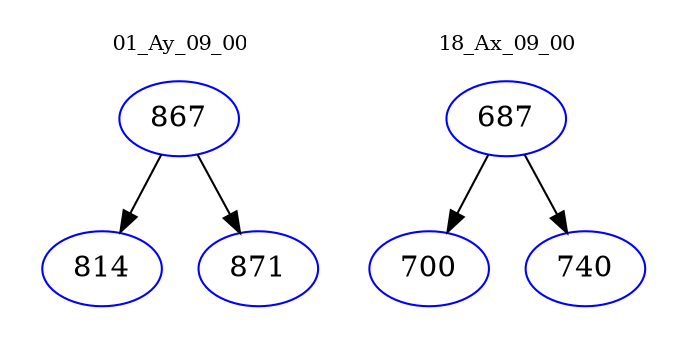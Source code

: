 digraph{
subgraph cluster_0 {
color = white
label = "01_Ay_09_00";
fontsize=10;
T0_867 [label="867", color="blue"]
T0_867 -> T0_814 [color="black"]
T0_814 [label="814", color="blue"]
T0_867 -> T0_871 [color="black"]
T0_871 [label="871", color="blue"]
}
subgraph cluster_1 {
color = white
label = "18_Ax_09_00";
fontsize=10;
T1_687 [label="687", color="blue"]
T1_687 -> T1_700 [color="black"]
T1_700 [label="700", color="blue"]
T1_687 -> T1_740 [color="black"]
T1_740 [label="740", color="blue"]
}
}

